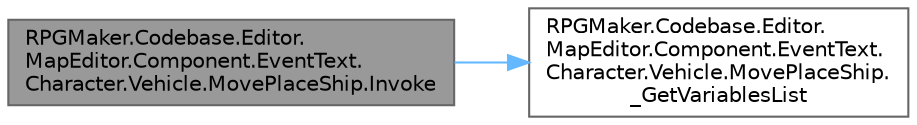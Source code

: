 digraph "RPGMaker.Codebase.Editor.MapEditor.Component.EventText.Character.Vehicle.MovePlaceShip.Invoke"
{
 // LATEX_PDF_SIZE
  bgcolor="transparent";
  edge [fontname=Helvetica,fontsize=10,labelfontname=Helvetica,labelfontsize=10];
  node [fontname=Helvetica,fontsize=10,shape=box,height=0.2,width=0.4];
  rankdir="LR";
  Node1 [id="Node000001",label="RPGMaker.Codebase.Editor.\lMapEditor.Component.EventText.\lCharacter.Vehicle.MovePlaceShip.Invoke",height=0.2,width=0.4,color="gray40", fillcolor="grey60", style="filled", fontcolor="black",tooltip="😁 実行"];
  Node1 -> Node2 [id="edge1_Node000001_Node000002",color="steelblue1",style="solid",tooltip=" "];
  Node2 [id="Node000002",label="RPGMaker.Codebase.Editor.\lMapEditor.Component.EventText.\lCharacter.Vehicle.MovePlaceShip.\l_GetVariablesList",height=0.2,width=0.4,color="grey40", fillcolor="white", style="filled",URL="$dd/de5/class_r_p_g_maker_1_1_codebase_1_1_editor_1_1_map_editor_1_1_component_1_1_event_text_1_1_charac3535f9684c18fcd99107ffd38f01ebd7.html#a0d0dc36c0a37ac1e66809b1b499be360",tooltip="😁 変数のリスト取得"];
}
